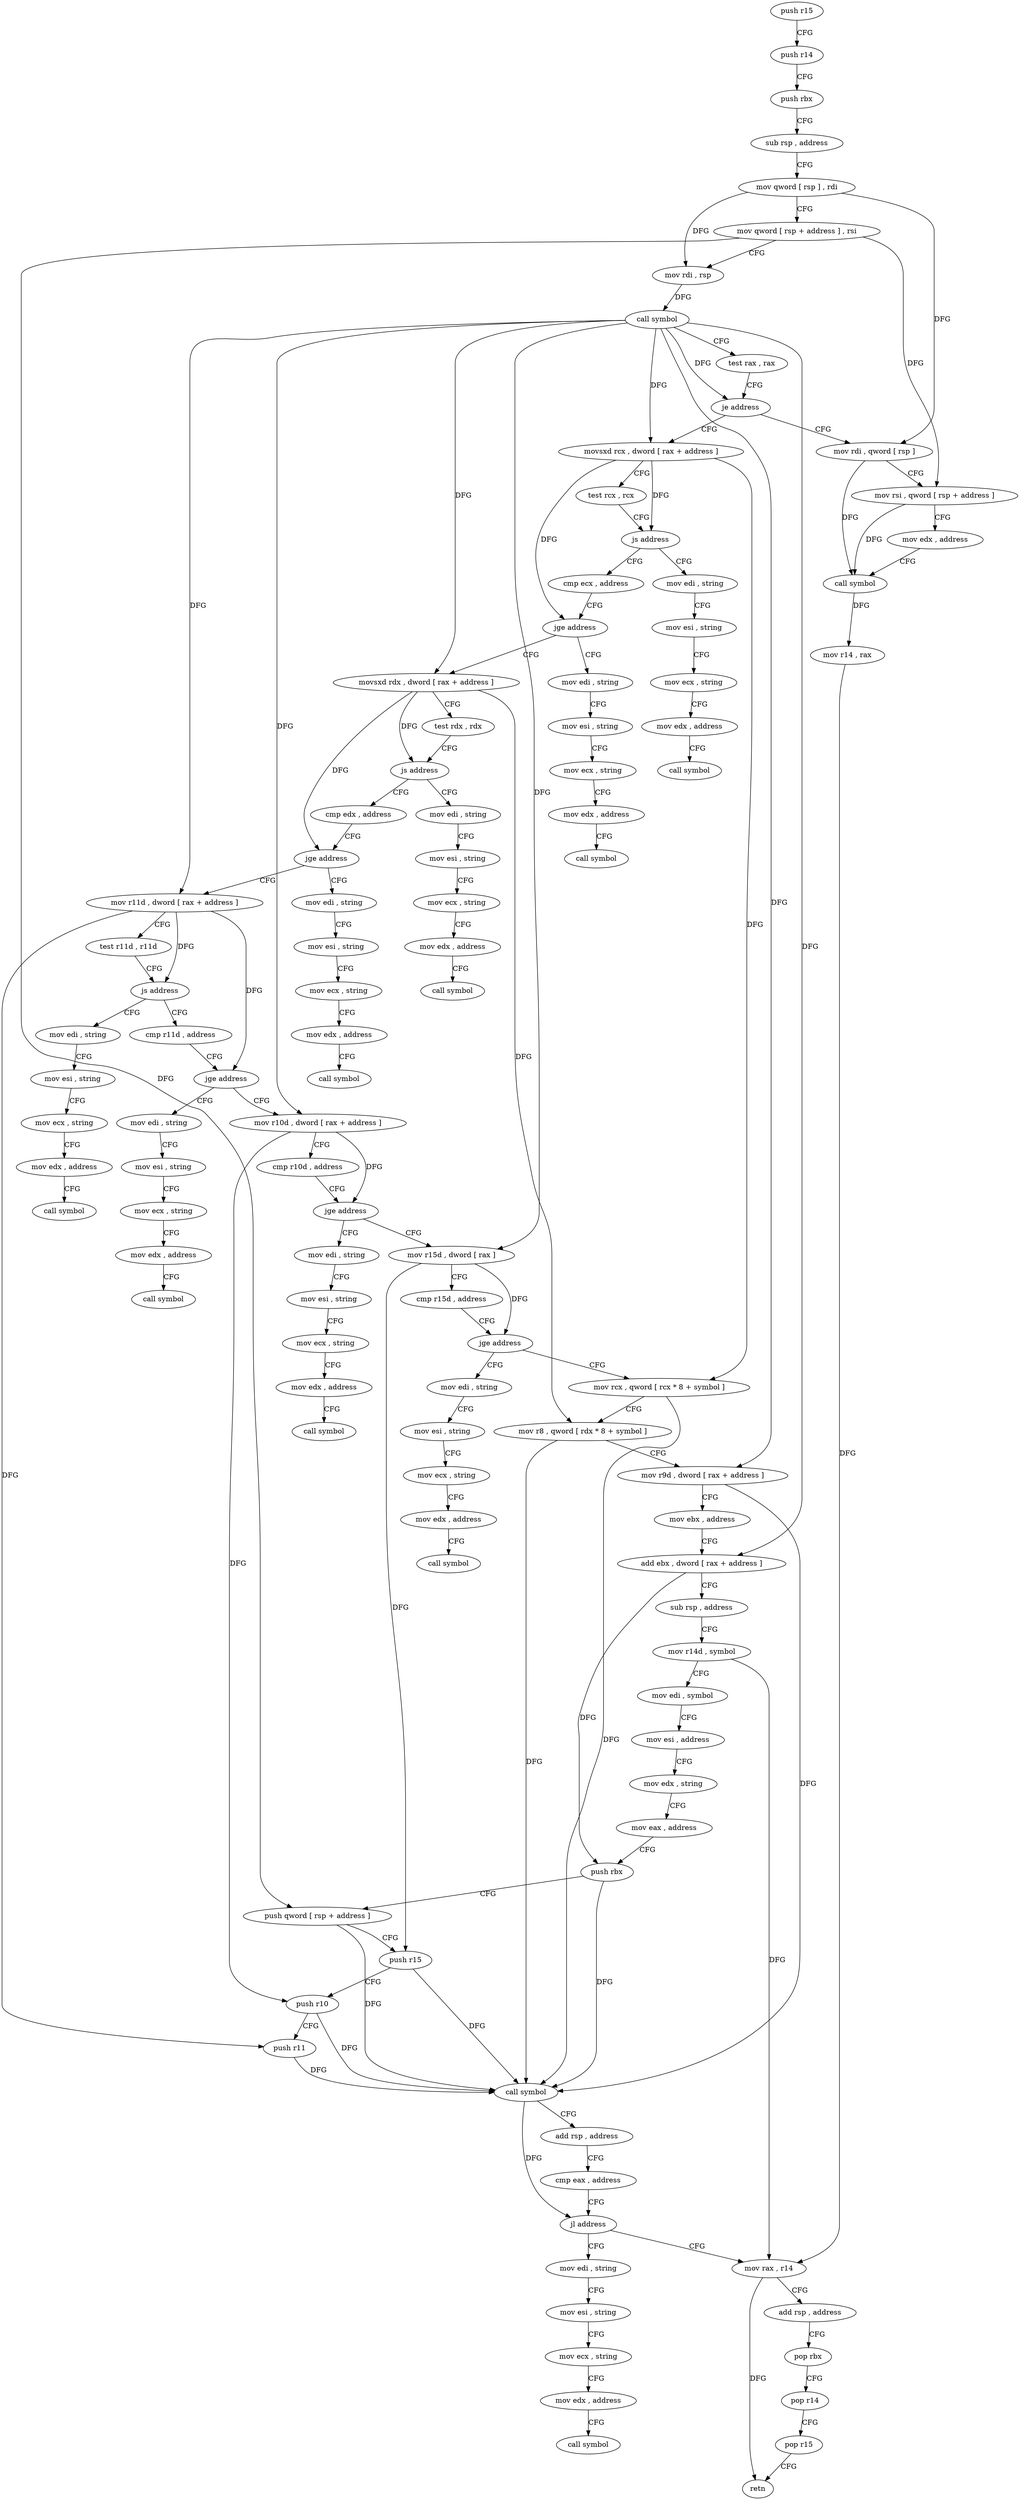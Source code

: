 digraph "func" {
"4236496" [label = "push r15" ]
"4236498" [label = "push r14" ]
"4236500" [label = "push rbx" ]
"4236501" [label = "sub rsp , address" ]
"4236505" [label = "mov qword [ rsp ] , rdi" ]
"4236509" [label = "mov qword [ rsp + address ] , rsi" ]
"4236514" [label = "mov rdi , rsp" ]
"4236517" [label = "call symbol" ]
"4236522" [label = "test rax , rax" ]
"4236525" [label = "je address" ]
"4236735" [label = "mov rdi , qword [ rsp ]" ]
"4236531" [label = "movsxd rcx , dword [ rax + address ]" ]
"4236739" [label = "mov rsi , qword [ rsp + address ]" ]
"4236744" [label = "mov edx , address" ]
"4236749" [label = "call symbol" ]
"4236754" [label = "mov r14 , rax" ]
"4236757" [label = "mov rax , r14" ]
"4236535" [label = "test rcx , rcx" ]
"4236538" [label = "js address" ]
"4236770" [label = "mov edi , string" ]
"4236544" [label = "cmp ecx , address" ]
"4236775" [label = "mov esi , string" ]
"4236780" [label = "mov ecx , string" ]
"4236785" [label = "mov edx , address" ]
"4236790" [label = "call symbol" ]
"4236547" [label = "jge address" ]
"4236795" [label = "mov edi , string" ]
"4236553" [label = "movsxd rdx , dword [ rax + address ]" ]
"4236800" [label = "mov esi , string" ]
"4236805" [label = "mov ecx , string" ]
"4236810" [label = "mov edx , address" ]
"4236815" [label = "call symbol" ]
"4236557" [label = "test rdx , rdx" ]
"4236560" [label = "js address" ]
"4236820" [label = "mov edi , string" ]
"4236566" [label = "cmp edx , address" ]
"4236825" [label = "mov esi , string" ]
"4236830" [label = "mov ecx , string" ]
"4236835" [label = "mov edx , address" ]
"4236840" [label = "call symbol" ]
"4236569" [label = "jge address" ]
"4236845" [label = "mov edi , string" ]
"4236575" [label = "mov r11d , dword [ rax + address ]" ]
"4236850" [label = "mov esi , string" ]
"4236855" [label = "mov ecx , string" ]
"4236860" [label = "mov edx , address" ]
"4236865" [label = "call symbol" ]
"4236579" [label = "test r11d , r11d" ]
"4236582" [label = "js address" ]
"4236870" [label = "mov edi , string" ]
"4236588" [label = "cmp r11d , address" ]
"4236875" [label = "mov esi , string" ]
"4236880" [label = "mov ecx , string" ]
"4236885" [label = "mov edx , address" ]
"4236890" [label = "call symbol" ]
"4236592" [label = "jge address" ]
"4236895" [label = "mov edi , string" ]
"4236598" [label = "mov r10d , dword [ rax + address ]" ]
"4236900" [label = "mov esi , string" ]
"4236905" [label = "mov ecx , string" ]
"4236910" [label = "mov edx , address" ]
"4236915" [label = "call symbol" ]
"4236602" [label = "cmp r10d , address" ]
"4236606" [label = "jge address" ]
"4236920" [label = "mov edi , string" ]
"4236612" [label = "mov r15d , dword [ rax ]" ]
"4236925" [label = "mov esi , string" ]
"4236930" [label = "mov ecx , string" ]
"4236935" [label = "mov edx , address" ]
"4236940" [label = "call symbol" ]
"4236615" [label = "cmp r15d , address" ]
"4236619" [label = "jge address" ]
"4236945" [label = "mov edi , string" ]
"4236625" [label = "mov rcx , qword [ rcx * 8 + symbol ]" ]
"4236950" [label = "mov esi , string" ]
"4236955" [label = "mov ecx , string" ]
"4236960" [label = "mov edx , address" ]
"4236965" [label = "call symbol" ]
"4236633" [label = "mov r8 , qword [ rdx * 8 + symbol ]" ]
"4236641" [label = "mov r9d , dword [ rax + address ]" ]
"4236645" [label = "mov ebx , address" ]
"4236650" [label = "add ebx , dword [ rax + address ]" ]
"4236653" [label = "sub rsp , address" ]
"4236657" [label = "mov r14d , symbol" ]
"4236663" [label = "mov edi , symbol" ]
"4236668" [label = "mov esi , address" ]
"4236673" [label = "mov edx , string" ]
"4236678" [label = "mov eax , address" ]
"4236683" [label = "push rbx" ]
"4236684" [label = "push qword [ rsp + address ]" ]
"4236688" [label = "push r15" ]
"4236690" [label = "push r10" ]
"4236692" [label = "push r11" ]
"4236694" [label = "call symbol" ]
"4236699" [label = "add rsp , address" ]
"4236703" [label = "cmp eax , address" ]
"4236708" [label = "jl address" ]
"4236710" [label = "mov edi , string" ]
"4236760" [label = "add rsp , address" ]
"4236764" [label = "pop rbx" ]
"4236765" [label = "pop r14" ]
"4236767" [label = "pop r15" ]
"4236769" [label = "retn" ]
"4236715" [label = "mov esi , string" ]
"4236720" [label = "mov ecx , string" ]
"4236725" [label = "mov edx , address" ]
"4236730" [label = "call symbol" ]
"4236496" -> "4236498" [ label = "CFG" ]
"4236498" -> "4236500" [ label = "CFG" ]
"4236500" -> "4236501" [ label = "CFG" ]
"4236501" -> "4236505" [ label = "CFG" ]
"4236505" -> "4236509" [ label = "CFG" ]
"4236505" -> "4236735" [ label = "DFG" ]
"4236505" -> "4236514" [ label = "DFG" ]
"4236509" -> "4236514" [ label = "CFG" ]
"4236509" -> "4236739" [ label = "DFG" ]
"4236509" -> "4236684" [ label = "DFG" ]
"4236514" -> "4236517" [ label = "DFG" ]
"4236517" -> "4236522" [ label = "CFG" ]
"4236517" -> "4236525" [ label = "DFG" ]
"4236517" -> "4236531" [ label = "DFG" ]
"4236517" -> "4236553" [ label = "DFG" ]
"4236517" -> "4236575" [ label = "DFG" ]
"4236517" -> "4236598" [ label = "DFG" ]
"4236517" -> "4236612" [ label = "DFG" ]
"4236517" -> "4236641" [ label = "DFG" ]
"4236517" -> "4236650" [ label = "DFG" ]
"4236522" -> "4236525" [ label = "CFG" ]
"4236525" -> "4236735" [ label = "CFG" ]
"4236525" -> "4236531" [ label = "CFG" ]
"4236735" -> "4236739" [ label = "CFG" ]
"4236735" -> "4236749" [ label = "DFG" ]
"4236531" -> "4236535" [ label = "CFG" ]
"4236531" -> "4236538" [ label = "DFG" ]
"4236531" -> "4236547" [ label = "DFG" ]
"4236531" -> "4236625" [ label = "DFG" ]
"4236739" -> "4236744" [ label = "CFG" ]
"4236739" -> "4236749" [ label = "DFG" ]
"4236744" -> "4236749" [ label = "CFG" ]
"4236749" -> "4236754" [ label = "DFG" ]
"4236754" -> "4236757" [ label = "DFG" ]
"4236757" -> "4236760" [ label = "CFG" ]
"4236757" -> "4236769" [ label = "DFG" ]
"4236535" -> "4236538" [ label = "CFG" ]
"4236538" -> "4236770" [ label = "CFG" ]
"4236538" -> "4236544" [ label = "CFG" ]
"4236770" -> "4236775" [ label = "CFG" ]
"4236544" -> "4236547" [ label = "CFG" ]
"4236775" -> "4236780" [ label = "CFG" ]
"4236780" -> "4236785" [ label = "CFG" ]
"4236785" -> "4236790" [ label = "CFG" ]
"4236547" -> "4236795" [ label = "CFG" ]
"4236547" -> "4236553" [ label = "CFG" ]
"4236795" -> "4236800" [ label = "CFG" ]
"4236553" -> "4236557" [ label = "CFG" ]
"4236553" -> "4236560" [ label = "DFG" ]
"4236553" -> "4236569" [ label = "DFG" ]
"4236553" -> "4236633" [ label = "DFG" ]
"4236800" -> "4236805" [ label = "CFG" ]
"4236805" -> "4236810" [ label = "CFG" ]
"4236810" -> "4236815" [ label = "CFG" ]
"4236557" -> "4236560" [ label = "CFG" ]
"4236560" -> "4236820" [ label = "CFG" ]
"4236560" -> "4236566" [ label = "CFG" ]
"4236820" -> "4236825" [ label = "CFG" ]
"4236566" -> "4236569" [ label = "CFG" ]
"4236825" -> "4236830" [ label = "CFG" ]
"4236830" -> "4236835" [ label = "CFG" ]
"4236835" -> "4236840" [ label = "CFG" ]
"4236569" -> "4236845" [ label = "CFG" ]
"4236569" -> "4236575" [ label = "CFG" ]
"4236845" -> "4236850" [ label = "CFG" ]
"4236575" -> "4236579" [ label = "CFG" ]
"4236575" -> "4236582" [ label = "DFG" ]
"4236575" -> "4236592" [ label = "DFG" ]
"4236575" -> "4236692" [ label = "DFG" ]
"4236850" -> "4236855" [ label = "CFG" ]
"4236855" -> "4236860" [ label = "CFG" ]
"4236860" -> "4236865" [ label = "CFG" ]
"4236579" -> "4236582" [ label = "CFG" ]
"4236582" -> "4236870" [ label = "CFG" ]
"4236582" -> "4236588" [ label = "CFG" ]
"4236870" -> "4236875" [ label = "CFG" ]
"4236588" -> "4236592" [ label = "CFG" ]
"4236875" -> "4236880" [ label = "CFG" ]
"4236880" -> "4236885" [ label = "CFG" ]
"4236885" -> "4236890" [ label = "CFG" ]
"4236592" -> "4236895" [ label = "CFG" ]
"4236592" -> "4236598" [ label = "CFG" ]
"4236895" -> "4236900" [ label = "CFG" ]
"4236598" -> "4236602" [ label = "CFG" ]
"4236598" -> "4236606" [ label = "DFG" ]
"4236598" -> "4236690" [ label = "DFG" ]
"4236900" -> "4236905" [ label = "CFG" ]
"4236905" -> "4236910" [ label = "CFG" ]
"4236910" -> "4236915" [ label = "CFG" ]
"4236602" -> "4236606" [ label = "CFG" ]
"4236606" -> "4236920" [ label = "CFG" ]
"4236606" -> "4236612" [ label = "CFG" ]
"4236920" -> "4236925" [ label = "CFG" ]
"4236612" -> "4236615" [ label = "CFG" ]
"4236612" -> "4236619" [ label = "DFG" ]
"4236612" -> "4236688" [ label = "DFG" ]
"4236925" -> "4236930" [ label = "CFG" ]
"4236930" -> "4236935" [ label = "CFG" ]
"4236935" -> "4236940" [ label = "CFG" ]
"4236615" -> "4236619" [ label = "CFG" ]
"4236619" -> "4236945" [ label = "CFG" ]
"4236619" -> "4236625" [ label = "CFG" ]
"4236945" -> "4236950" [ label = "CFG" ]
"4236625" -> "4236633" [ label = "CFG" ]
"4236625" -> "4236694" [ label = "DFG" ]
"4236950" -> "4236955" [ label = "CFG" ]
"4236955" -> "4236960" [ label = "CFG" ]
"4236960" -> "4236965" [ label = "CFG" ]
"4236633" -> "4236641" [ label = "CFG" ]
"4236633" -> "4236694" [ label = "DFG" ]
"4236641" -> "4236645" [ label = "CFG" ]
"4236641" -> "4236694" [ label = "DFG" ]
"4236645" -> "4236650" [ label = "CFG" ]
"4236650" -> "4236653" [ label = "CFG" ]
"4236650" -> "4236683" [ label = "DFG" ]
"4236653" -> "4236657" [ label = "CFG" ]
"4236657" -> "4236663" [ label = "CFG" ]
"4236657" -> "4236757" [ label = "DFG" ]
"4236663" -> "4236668" [ label = "CFG" ]
"4236668" -> "4236673" [ label = "CFG" ]
"4236673" -> "4236678" [ label = "CFG" ]
"4236678" -> "4236683" [ label = "CFG" ]
"4236683" -> "4236684" [ label = "CFG" ]
"4236683" -> "4236694" [ label = "DFG" ]
"4236684" -> "4236688" [ label = "CFG" ]
"4236684" -> "4236694" [ label = "DFG" ]
"4236688" -> "4236690" [ label = "CFG" ]
"4236688" -> "4236694" [ label = "DFG" ]
"4236690" -> "4236692" [ label = "CFG" ]
"4236690" -> "4236694" [ label = "DFG" ]
"4236692" -> "4236694" [ label = "DFG" ]
"4236694" -> "4236699" [ label = "CFG" ]
"4236694" -> "4236708" [ label = "DFG" ]
"4236699" -> "4236703" [ label = "CFG" ]
"4236703" -> "4236708" [ label = "CFG" ]
"4236708" -> "4236757" [ label = "CFG" ]
"4236708" -> "4236710" [ label = "CFG" ]
"4236710" -> "4236715" [ label = "CFG" ]
"4236760" -> "4236764" [ label = "CFG" ]
"4236764" -> "4236765" [ label = "CFG" ]
"4236765" -> "4236767" [ label = "CFG" ]
"4236767" -> "4236769" [ label = "CFG" ]
"4236715" -> "4236720" [ label = "CFG" ]
"4236720" -> "4236725" [ label = "CFG" ]
"4236725" -> "4236730" [ label = "CFG" ]
}
